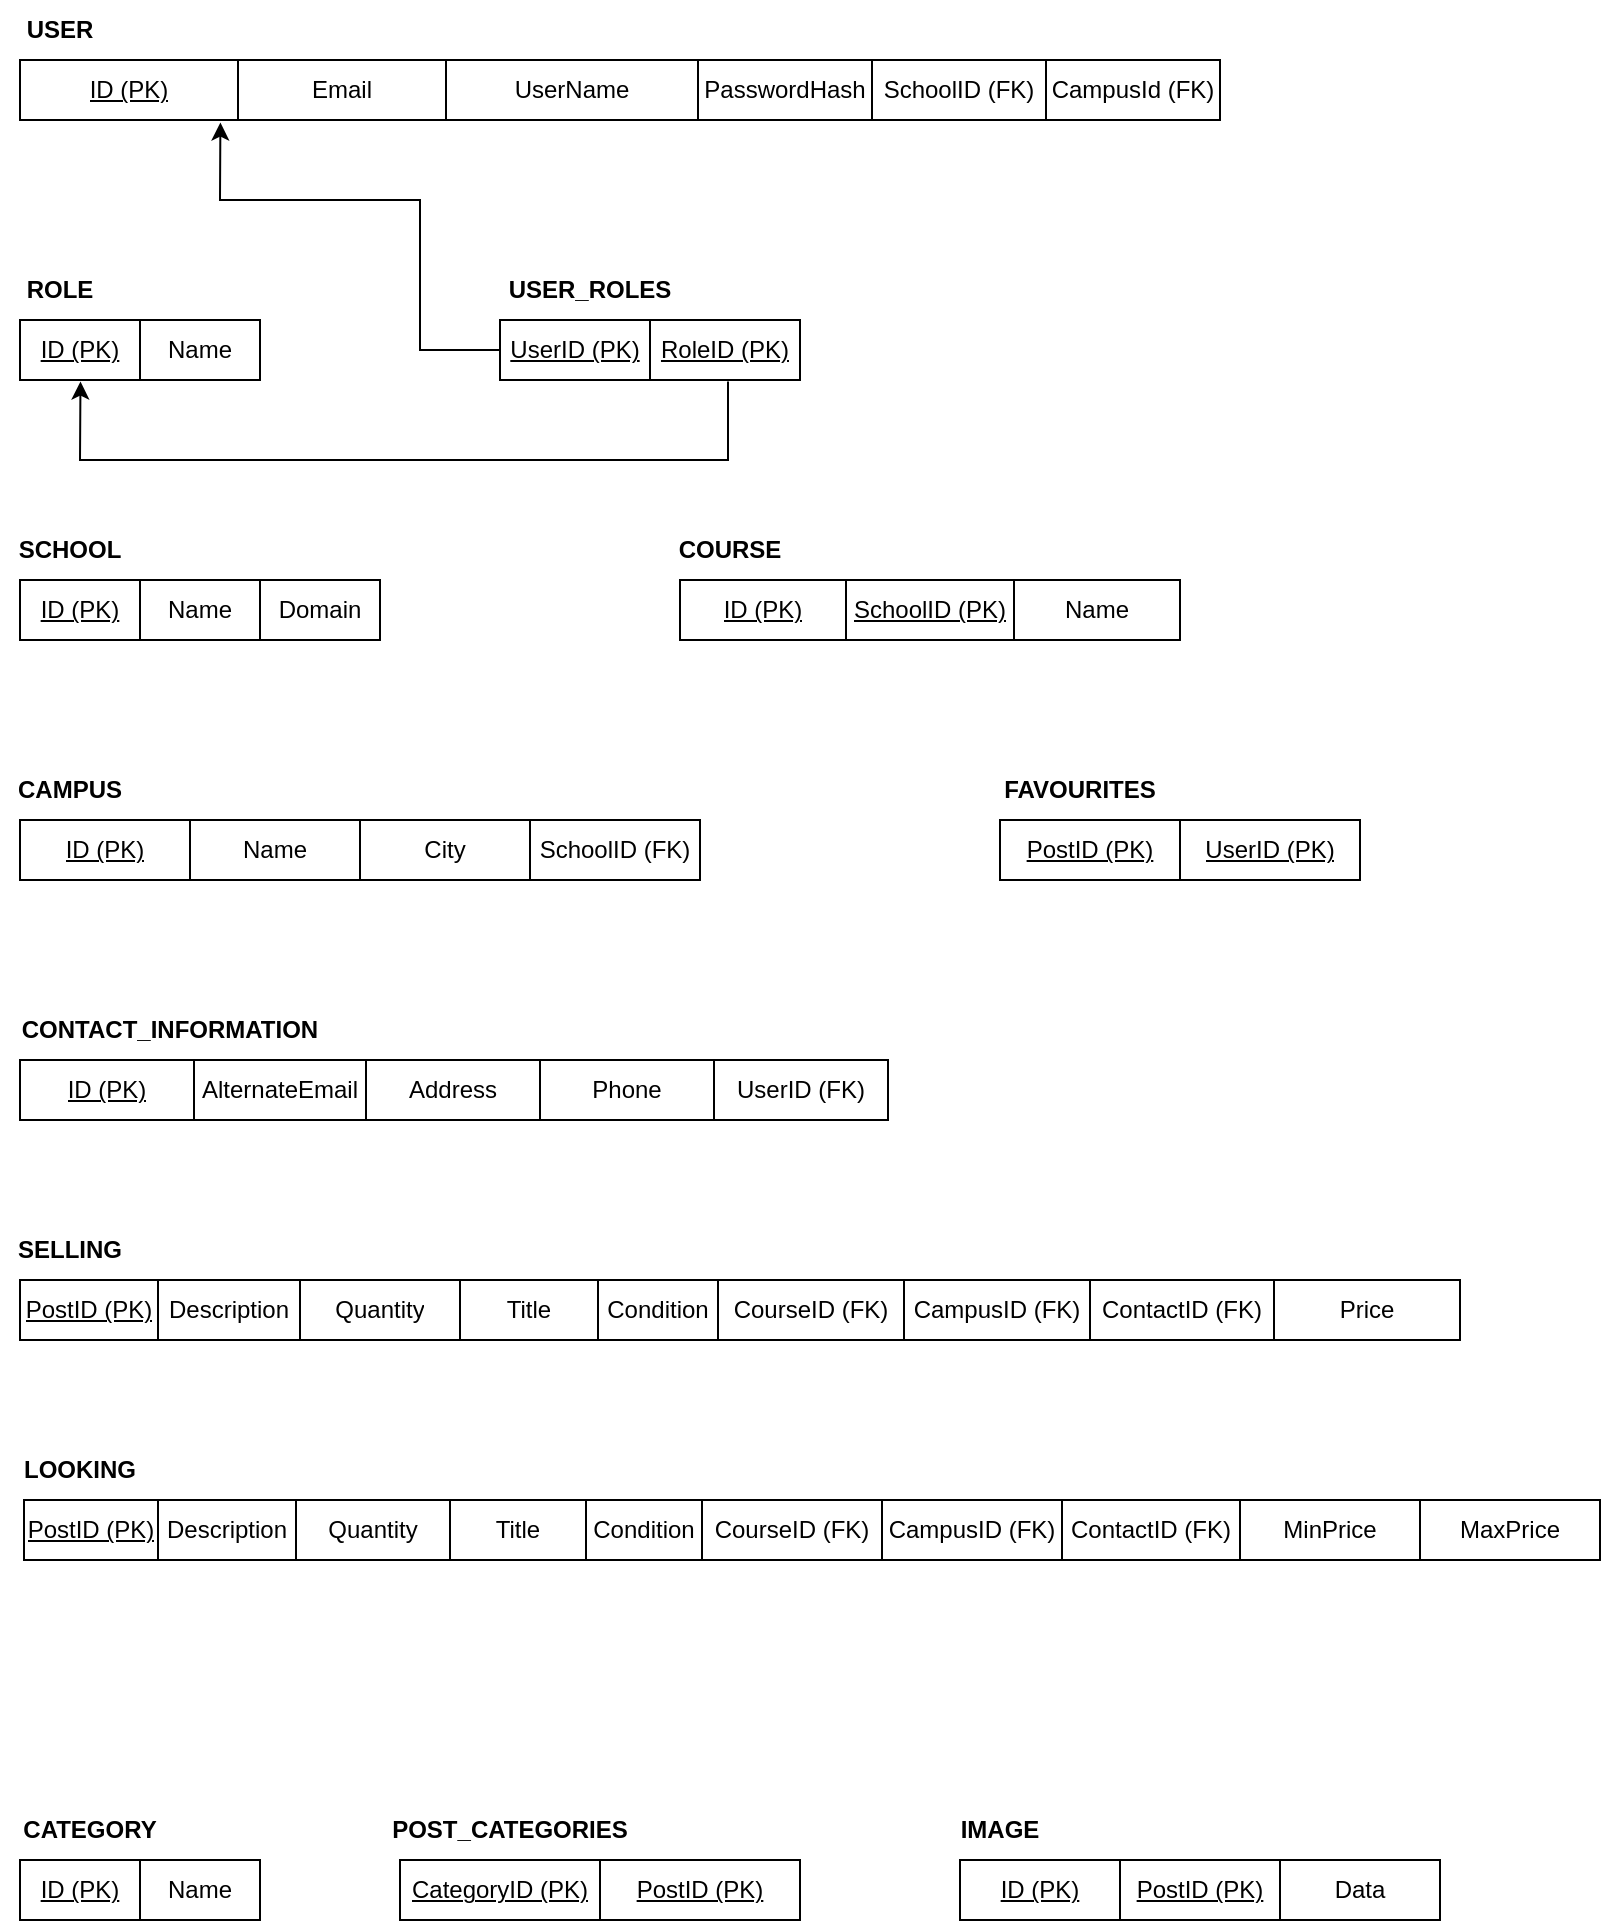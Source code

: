 <mxfile version="16.6.4" type="github">
  <diagram id="AKfI4c0ulszgOo2Bcc6o" name="Page-1">
    <mxGraphModel dx="2302" dy="1122" grid="1" gridSize="10" guides="1" tooltips="1" connect="1" arrows="1" fold="1" page="1" pageScale="1" pageWidth="850" pageHeight="1100" math="0" shadow="0">
      <root>
        <mxCell id="0" />
        <mxCell id="1" parent="0" />
        <mxCell id="g4I0UQG93zWOhLgiDqNm-1" value="&lt;b&gt;USER&lt;/b&gt;" style="text;html=1;strokeColor=none;fillColor=none;align=center;verticalAlign=middle;whiteSpace=wrap;rounded=0;" vertex="1" parent="1">
          <mxGeometry x="10" y="10" width="60" height="30" as="geometry" />
        </mxCell>
        <mxCell id="g4I0UQG93zWOhLgiDqNm-2" value="&lt;b&gt;ROLE&lt;/b&gt;" style="text;html=1;strokeColor=none;fillColor=none;align=center;verticalAlign=middle;whiteSpace=wrap;rounded=0;" vertex="1" parent="1">
          <mxGeometry x="10" y="140" width="60" height="30" as="geometry" />
        </mxCell>
        <mxCell id="g4I0UQG93zWOhLgiDqNm-3" value="&lt;b&gt;USER_ROLES&lt;/b&gt;" style="text;html=1;strokeColor=none;fillColor=none;align=center;verticalAlign=middle;whiteSpace=wrap;rounded=0;" vertex="1" parent="1">
          <mxGeometry x="260" y="140" width="90" height="30" as="geometry" />
        </mxCell>
        <mxCell id="g4I0UQG93zWOhLgiDqNm-4" value="&lt;b&gt;SELLING&lt;/b&gt;" style="text;html=1;strokeColor=none;fillColor=none;align=center;verticalAlign=middle;whiteSpace=wrap;rounded=0;" vertex="1" parent="1">
          <mxGeometry x="15" y="620" width="60" height="30" as="geometry" />
        </mxCell>
        <mxCell id="g4I0UQG93zWOhLgiDqNm-5" value="&lt;b&gt;CONTACT_INFORMATION&lt;/b&gt;" style="text;html=1;strokeColor=none;fillColor=none;align=center;verticalAlign=middle;whiteSpace=wrap;rounded=0;" vertex="1" parent="1">
          <mxGeometry x="20" y="510" width="150" height="30" as="geometry" />
        </mxCell>
        <mxCell id="g4I0UQG93zWOhLgiDqNm-6" value="&lt;b&gt;CAMPUS&lt;/b&gt;" style="text;html=1;strokeColor=none;fillColor=none;align=center;verticalAlign=middle;whiteSpace=wrap;rounded=0;" vertex="1" parent="1">
          <mxGeometry x="10" y="390" width="70" height="30" as="geometry" />
        </mxCell>
        <mxCell id="g4I0UQG93zWOhLgiDqNm-7" value="&lt;b&gt;SCHOOL&lt;/b&gt;" style="text;html=1;strokeColor=none;fillColor=none;align=center;verticalAlign=middle;whiteSpace=wrap;rounded=0;" vertex="1" parent="1">
          <mxGeometry x="10" y="270" width="70" height="30" as="geometry" />
        </mxCell>
        <mxCell id="g4I0UQG93zWOhLgiDqNm-8" value="&lt;b&gt;COURSE&lt;/b&gt;" style="text;html=1;strokeColor=none;fillColor=none;align=center;verticalAlign=middle;whiteSpace=wrap;rounded=0;" vertex="1" parent="1">
          <mxGeometry x="340" y="270" width="70" height="30" as="geometry" />
        </mxCell>
        <mxCell id="g4I0UQG93zWOhLgiDqNm-9" value="&lt;b&gt;CATEGORY&lt;/b&gt;" style="text;html=1;strokeColor=none;fillColor=none;align=center;verticalAlign=middle;whiteSpace=wrap;rounded=0;" vertex="1" parent="1">
          <mxGeometry x="15" y="910" width="80" height="30" as="geometry" />
        </mxCell>
        <mxCell id="g4I0UQG93zWOhLgiDqNm-10" value="&lt;b&gt;POST_CATEGORIES&lt;/b&gt;" style="text;html=1;strokeColor=none;fillColor=none;align=center;verticalAlign=middle;whiteSpace=wrap;rounded=0;" vertex="1" parent="1">
          <mxGeometry x="200" y="910" width="130" height="30" as="geometry" />
        </mxCell>
        <mxCell id="g4I0UQG93zWOhLgiDqNm-11" value="" style="shape=table;startSize=0;container=1;collapsible=0;childLayout=tableLayout;" vertex="1" parent="1">
          <mxGeometry x="20" y="40" width="600" height="30" as="geometry" />
        </mxCell>
        <mxCell id="g4I0UQG93zWOhLgiDqNm-12" value="" style="shape=tableRow;horizontal=0;startSize=0;swimlaneHead=0;swimlaneBody=0;top=0;left=0;bottom=0;right=0;collapsible=0;dropTarget=0;fillColor=none;points=[[0,0.5],[1,0.5]];portConstraint=eastwest;" vertex="1" parent="g4I0UQG93zWOhLgiDqNm-11">
          <mxGeometry width="600" height="30" as="geometry" />
        </mxCell>
        <mxCell id="g4I0UQG93zWOhLgiDqNm-13" value="&lt;u&gt;ID (PK)&lt;/u&gt;" style="shape=partialRectangle;html=1;whiteSpace=wrap;connectable=0;overflow=hidden;fillColor=none;top=0;left=0;bottom=0;right=0;pointerEvents=1;" vertex="1" parent="g4I0UQG93zWOhLgiDqNm-12">
          <mxGeometry width="109" height="30" as="geometry">
            <mxRectangle width="109" height="30" as="alternateBounds" />
          </mxGeometry>
        </mxCell>
        <mxCell id="g4I0UQG93zWOhLgiDqNm-14" value="Email" style="shape=partialRectangle;html=1;whiteSpace=wrap;connectable=0;overflow=hidden;fillColor=none;top=0;left=0;bottom=0;right=0;pointerEvents=1;" vertex="1" parent="g4I0UQG93zWOhLgiDqNm-12">
          <mxGeometry x="109" width="104" height="30" as="geometry">
            <mxRectangle width="104" height="30" as="alternateBounds" />
          </mxGeometry>
        </mxCell>
        <mxCell id="g4I0UQG93zWOhLgiDqNm-15" value="UserName" style="shape=partialRectangle;html=1;whiteSpace=wrap;connectable=0;overflow=hidden;fillColor=none;top=0;left=0;bottom=0;right=0;pointerEvents=1;" vertex="1" parent="g4I0UQG93zWOhLgiDqNm-12">
          <mxGeometry x="213" width="126" height="30" as="geometry">
            <mxRectangle width="126" height="30" as="alternateBounds" />
          </mxGeometry>
        </mxCell>
        <mxCell id="g4I0UQG93zWOhLgiDqNm-16" value="PasswordHash" style="shape=partialRectangle;html=1;whiteSpace=wrap;connectable=0;overflow=hidden;fillColor=none;top=0;left=0;bottom=0;right=0;pointerEvents=1;" vertex="1" parent="g4I0UQG93zWOhLgiDqNm-12">
          <mxGeometry x="339" width="87" height="30" as="geometry">
            <mxRectangle width="87" height="30" as="alternateBounds" />
          </mxGeometry>
        </mxCell>
        <mxCell id="g4I0UQG93zWOhLgiDqNm-17" value="SchoolID (FK)" style="shape=partialRectangle;html=1;whiteSpace=wrap;connectable=0;overflow=hidden;fillColor=none;top=0;left=0;bottom=0;right=0;pointerEvents=1;" vertex="1" parent="g4I0UQG93zWOhLgiDqNm-12">
          <mxGeometry x="426" width="87" height="30" as="geometry">
            <mxRectangle width="87" height="30" as="alternateBounds" />
          </mxGeometry>
        </mxCell>
        <mxCell id="g4I0UQG93zWOhLgiDqNm-18" value="CampusId (FK)" style="shape=partialRectangle;html=1;whiteSpace=wrap;connectable=0;overflow=hidden;fillColor=none;top=0;left=0;bottom=0;right=0;pointerEvents=1;" vertex="1" parent="g4I0UQG93zWOhLgiDqNm-12">
          <mxGeometry x="513" width="87" height="30" as="geometry">
            <mxRectangle width="87" height="30" as="alternateBounds" />
          </mxGeometry>
        </mxCell>
        <mxCell id="g4I0UQG93zWOhLgiDqNm-19" value="" style="shape=table;startSize=0;container=1;collapsible=0;childLayout=tableLayout;" vertex="1" parent="1">
          <mxGeometry x="20" y="170" width="120" height="30" as="geometry" />
        </mxCell>
        <mxCell id="g4I0UQG93zWOhLgiDqNm-20" value="" style="shape=tableRow;horizontal=0;startSize=0;swimlaneHead=0;swimlaneBody=0;top=0;left=0;bottom=0;right=0;collapsible=0;dropTarget=0;fillColor=none;points=[[0,0.5],[1,0.5]];portConstraint=eastwest;" vertex="1" parent="g4I0UQG93zWOhLgiDqNm-19">
          <mxGeometry width="120" height="30" as="geometry" />
        </mxCell>
        <mxCell id="g4I0UQG93zWOhLgiDqNm-21" value="&lt;u&gt;ID (PK)&lt;/u&gt;" style="shape=partialRectangle;html=1;whiteSpace=wrap;connectable=0;overflow=hidden;fillColor=none;top=0;left=0;bottom=0;right=0;pointerEvents=1;" vertex="1" parent="g4I0UQG93zWOhLgiDqNm-20">
          <mxGeometry width="60" height="30" as="geometry">
            <mxRectangle width="60" height="30" as="alternateBounds" />
          </mxGeometry>
        </mxCell>
        <mxCell id="g4I0UQG93zWOhLgiDqNm-22" value="Name" style="shape=partialRectangle;html=1;whiteSpace=wrap;connectable=0;overflow=hidden;fillColor=none;top=0;left=0;bottom=0;right=0;pointerEvents=1;" vertex="1" parent="g4I0UQG93zWOhLgiDqNm-20">
          <mxGeometry x="60" width="60" height="30" as="geometry">
            <mxRectangle width="60" height="30" as="alternateBounds" />
          </mxGeometry>
        </mxCell>
        <mxCell id="g4I0UQG93zWOhLgiDqNm-23" value="" style="shape=table;startSize=0;container=1;collapsible=0;childLayout=tableLayout;points=[[0,0,0,0,0],[0,0.27,0,0,0],[0,0.5,0,0,0],[0,0.73,0,0,0],[0,1,0,0,0],[0.1,1,0,0,0],[0.17,1,0,0,0],[0.25,0,0,0,0],[0.5,0,0,0,0],[0.5,1,0,0,0],[0.75,0,0,0,0],[0.75,1,0,0,0],[1,0,0,0,0],[1,0.27,0,0,0],[1,0.5,0,0,0],[1,0.77,0,0,0],[1,1,0,0,0]];" vertex="1" parent="1">
          <mxGeometry x="260" y="170" width="150" height="30" as="geometry" />
        </mxCell>
        <mxCell id="g4I0UQG93zWOhLgiDqNm-24" value="" style="shape=tableRow;horizontal=0;startSize=0;swimlaneHead=0;swimlaneBody=0;top=0;left=0;bottom=0;right=0;collapsible=0;dropTarget=0;fillColor=none;points=[[0,0.5],[1,0.5]];portConstraint=eastwest;" vertex="1" parent="g4I0UQG93zWOhLgiDqNm-23">
          <mxGeometry width="150" height="30" as="geometry" />
        </mxCell>
        <mxCell id="g4I0UQG93zWOhLgiDqNm-25" value="&lt;u&gt;UserID (PK)&lt;/u&gt;" style="shape=partialRectangle;html=1;whiteSpace=wrap;connectable=0;overflow=hidden;fillColor=none;top=0;left=0;bottom=0;right=0;pointerEvents=1;" vertex="1" parent="g4I0UQG93zWOhLgiDqNm-24">
          <mxGeometry width="75" height="30" as="geometry">
            <mxRectangle width="75" height="30" as="alternateBounds" />
          </mxGeometry>
        </mxCell>
        <mxCell id="g4I0UQG93zWOhLgiDqNm-26" value="&lt;u&gt;RoleID (PK)&lt;/u&gt;" style="shape=partialRectangle;html=1;whiteSpace=wrap;connectable=0;overflow=hidden;fillColor=none;top=0;left=0;bottom=0;right=0;pointerEvents=1;" vertex="1" parent="g4I0UQG93zWOhLgiDqNm-24">
          <mxGeometry x="75" width="75" height="30" as="geometry">
            <mxRectangle width="75" height="30" as="alternateBounds" />
          </mxGeometry>
        </mxCell>
        <mxCell id="g4I0UQG93zWOhLgiDqNm-27" value="" style="shape=table;startSize=0;container=1;collapsible=0;childLayout=tableLayout;" vertex="1" parent="1">
          <mxGeometry x="20" y="650" width="720" height="30" as="geometry" />
        </mxCell>
        <mxCell id="g4I0UQG93zWOhLgiDqNm-28" value="" style="shape=tableRow;horizontal=0;startSize=0;swimlaneHead=0;swimlaneBody=0;top=0;left=0;bottom=0;right=0;collapsible=0;dropTarget=0;fillColor=none;points=[[0,0.5],[1,0.5]];portConstraint=eastwest;" vertex="1" parent="g4I0UQG93zWOhLgiDqNm-27">
          <mxGeometry width="720" height="30" as="geometry" />
        </mxCell>
        <mxCell id="g4I0UQG93zWOhLgiDqNm-29" value="&lt;u&gt;PostID (PK)&lt;/u&gt;" style="shape=partialRectangle;html=1;whiteSpace=wrap;connectable=0;overflow=hidden;fillColor=none;top=0;left=0;bottom=0;right=0;pointerEvents=1;" vertex="1" parent="g4I0UQG93zWOhLgiDqNm-28">
          <mxGeometry width="69" height="30" as="geometry">
            <mxRectangle width="69" height="30" as="alternateBounds" />
          </mxGeometry>
        </mxCell>
        <mxCell id="g4I0UQG93zWOhLgiDqNm-30" value="Description" style="shape=partialRectangle;html=1;whiteSpace=wrap;connectable=0;overflow=hidden;fillColor=none;top=0;left=0;bottom=0;right=0;pointerEvents=1;" vertex="1" parent="g4I0UQG93zWOhLgiDqNm-28">
          <mxGeometry x="69" width="71" height="30" as="geometry">
            <mxRectangle width="71" height="30" as="alternateBounds" />
          </mxGeometry>
        </mxCell>
        <mxCell id="g4I0UQG93zWOhLgiDqNm-31" value="Quantity" style="shape=partialRectangle;html=1;whiteSpace=wrap;connectable=0;overflow=hidden;fillColor=none;top=0;left=0;bottom=0;right=0;pointerEvents=1;" vertex="1" parent="g4I0UQG93zWOhLgiDqNm-28">
          <mxGeometry x="140" width="80" height="30" as="geometry">
            <mxRectangle width="80" height="30" as="alternateBounds" />
          </mxGeometry>
        </mxCell>
        <mxCell id="g4I0UQG93zWOhLgiDqNm-32" value="Title" style="shape=partialRectangle;html=1;whiteSpace=wrap;connectable=0;overflow=hidden;fillColor=none;top=0;left=0;bottom=0;right=0;pointerEvents=1;" vertex="1" parent="g4I0UQG93zWOhLgiDqNm-28">
          <mxGeometry x="220" width="69" height="30" as="geometry">
            <mxRectangle width="69" height="30" as="alternateBounds" />
          </mxGeometry>
        </mxCell>
        <mxCell id="g4I0UQG93zWOhLgiDqNm-33" value="Condition" style="shape=partialRectangle;html=1;whiteSpace=wrap;connectable=0;overflow=hidden;fillColor=none;top=0;left=0;bottom=0;right=0;pointerEvents=1;" vertex="1" parent="g4I0UQG93zWOhLgiDqNm-28">
          <mxGeometry x="289" width="60" height="30" as="geometry">
            <mxRectangle width="60" height="30" as="alternateBounds" />
          </mxGeometry>
        </mxCell>
        <mxCell id="g4I0UQG93zWOhLgiDqNm-65" value="CourseID (FK)" style="shape=partialRectangle;html=1;whiteSpace=wrap;connectable=0;overflow=hidden;fillColor=none;top=0;left=0;bottom=0;right=0;pointerEvents=1;" vertex="1" parent="g4I0UQG93zWOhLgiDqNm-28">
          <mxGeometry x="349" width="93" height="30" as="geometry">
            <mxRectangle width="93" height="30" as="alternateBounds" />
          </mxGeometry>
        </mxCell>
        <mxCell id="g4I0UQG93zWOhLgiDqNm-66" value="CampusID (FK)" style="shape=partialRectangle;html=1;whiteSpace=wrap;connectable=0;overflow=hidden;fillColor=none;top=0;left=0;bottom=0;right=0;pointerEvents=1;" vertex="1" parent="g4I0UQG93zWOhLgiDqNm-28">
          <mxGeometry x="442" width="93" height="30" as="geometry">
            <mxRectangle width="93" height="30" as="alternateBounds" />
          </mxGeometry>
        </mxCell>
        <mxCell id="g4I0UQG93zWOhLgiDqNm-67" value="ContactID (FK)" style="shape=partialRectangle;html=1;whiteSpace=wrap;connectable=0;overflow=hidden;fillColor=none;top=0;left=0;bottom=0;right=0;pointerEvents=1;" vertex="1" parent="g4I0UQG93zWOhLgiDqNm-28">
          <mxGeometry x="535" width="92" height="30" as="geometry">
            <mxRectangle width="92" height="30" as="alternateBounds" />
          </mxGeometry>
        </mxCell>
        <mxCell id="g4I0UQG93zWOhLgiDqNm-105" value="Price" style="shape=partialRectangle;html=1;whiteSpace=wrap;connectable=0;overflow=hidden;fillColor=none;top=0;left=0;bottom=0;right=0;pointerEvents=1;" vertex="1" parent="g4I0UQG93zWOhLgiDqNm-28">
          <mxGeometry x="627" width="93" height="30" as="geometry">
            <mxRectangle width="93" height="30" as="alternateBounds" />
          </mxGeometry>
        </mxCell>
        <mxCell id="g4I0UQG93zWOhLgiDqNm-34" value="" style="shape=table;startSize=0;container=1;collapsible=0;childLayout=tableLayout;" vertex="1" parent="1">
          <mxGeometry x="20" y="300" width="180" height="30" as="geometry" />
        </mxCell>
        <mxCell id="g4I0UQG93zWOhLgiDqNm-35" value="" style="shape=tableRow;horizontal=0;startSize=0;swimlaneHead=0;swimlaneBody=0;top=0;left=0;bottom=0;right=0;collapsible=0;dropTarget=0;fillColor=none;points=[[0,0.5],[1,0.5]];portConstraint=eastwest;" vertex="1" parent="g4I0UQG93zWOhLgiDqNm-34">
          <mxGeometry width="180" height="30" as="geometry" />
        </mxCell>
        <mxCell id="g4I0UQG93zWOhLgiDqNm-36" value="&lt;u&gt;ID (PK)&lt;/u&gt;" style="shape=partialRectangle;html=1;whiteSpace=wrap;connectable=0;overflow=hidden;fillColor=none;top=0;left=0;bottom=0;right=0;pointerEvents=1;" vertex="1" parent="g4I0UQG93zWOhLgiDqNm-35">
          <mxGeometry width="60" height="30" as="geometry">
            <mxRectangle width="60" height="30" as="alternateBounds" />
          </mxGeometry>
        </mxCell>
        <mxCell id="g4I0UQG93zWOhLgiDqNm-37" value="Name" style="shape=partialRectangle;html=1;whiteSpace=wrap;connectable=0;overflow=hidden;fillColor=none;top=0;left=0;bottom=0;right=0;pointerEvents=1;" vertex="1" parent="g4I0UQG93zWOhLgiDqNm-35">
          <mxGeometry x="60" width="60" height="30" as="geometry">
            <mxRectangle width="60" height="30" as="alternateBounds" />
          </mxGeometry>
        </mxCell>
        <mxCell id="g4I0UQG93zWOhLgiDqNm-38" value="Domain" style="shape=partialRectangle;html=1;whiteSpace=wrap;connectable=0;overflow=hidden;fillColor=none;top=0;left=0;bottom=0;right=0;pointerEvents=1;" vertex="1" parent="g4I0UQG93zWOhLgiDqNm-35">
          <mxGeometry x="120" width="60" height="30" as="geometry">
            <mxRectangle width="60" height="30" as="alternateBounds" />
          </mxGeometry>
        </mxCell>
        <mxCell id="g4I0UQG93zWOhLgiDqNm-39" value="" style="shape=table;startSize=0;container=1;collapsible=0;childLayout=tableLayout;" vertex="1" parent="1">
          <mxGeometry x="20" y="420" width="340" height="30" as="geometry" />
        </mxCell>
        <mxCell id="g4I0UQG93zWOhLgiDqNm-40" value="" style="shape=tableRow;horizontal=0;startSize=0;swimlaneHead=0;swimlaneBody=0;top=0;left=0;bottom=0;right=0;collapsible=0;dropTarget=0;fillColor=none;points=[[0,0.5],[1,0.5]];portConstraint=eastwest;" vertex="1" parent="g4I0UQG93zWOhLgiDqNm-39">
          <mxGeometry width="340" height="30" as="geometry" />
        </mxCell>
        <mxCell id="g4I0UQG93zWOhLgiDqNm-41" value="&lt;u&gt;ID (PK)&lt;/u&gt;" style="shape=partialRectangle;html=1;whiteSpace=wrap;connectable=0;overflow=hidden;fillColor=none;top=0;left=0;bottom=0;right=0;pointerEvents=1;" vertex="1" parent="g4I0UQG93zWOhLgiDqNm-40">
          <mxGeometry width="85" height="30" as="geometry">
            <mxRectangle width="85" height="30" as="alternateBounds" />
          </mxGeometry>
        </mxCell>
        <mxCell id="g4I0UQG93zWOhLgiDqNm-42" value="Name" style="shape=partialRectangle;html=1;whiteSpace=wrap;connectable=0;overflow=hidden;fillColor=none;top=0;left=0;bottom=0;right=0;pointerEvents=1;" vertex="1" parent="g4I0UQG93zWOhLgiDqNm-40">
          <mxGeometry x="85" width="85" height="30" as="geometry">
            <mxRectangle width="85" height="30" as="alternateBounds" />
          </mxGeometry>
        </mxCell>
        <mxCell id="g4I0UQG93zWOhLgiDqNm-43" value="City" style="shape=partialRectangle;html=1;whiteSpace=wrap;connectable=0;overflow=hidden;fillColor=none;top=0;left=0;bottom=0;right=0;pointerEvents=1;" vertex="1" parent="g4I0UQG93zWOhLgiDqNm-40">
          <mxGeometry x="170" width="85" height="30" as="geometry">
            <mxRectangle width="85" height="30" as="alternateBounds" />
          </mxGeometry>
        </mxCell>
        <mxCell id="g4I0UQG93zWOhLgiDqNm-44" value="SchoolID (FK)" style="shape=partialRectangle;html=1;whiteSpace=wrap;connectable=0;overflow=hidden;fillColor=none;top=0;left=0;bottom=0;right=0;pointerEvents=1;" vertex="1" parent="g4I0UQG93zWOhLgiDqNm-40">
          <mxGeometry x="255" width="85" height="30" as="geometry">
            <mxRectangle width="85" height="30" as="alternateBounds" />
          </mxGeometry>
        </mxCell>
        <mxCell id="g4I0UQG93zWOhLgiDqNm-45" value="" style="shape=table;startSize=0;container=1;collapsible=0;childLayout=tableLayout;" vertex="1" parent="1">
          <mxGeometry x="350" y="300" width="250" height="30" as="geometry" />
        </mxCell>
        <mxCell id="g4I0UQG93zWOhLgiDqNm-46" value="" style="shape=tableRow;horizontal=0;startSize=0;swimlaneHead=0;swimlaneBody=0;top=0;left=0;bottom=0;right=0;collapsible=0;dropTarget=0;fillColor=none;points=[[0,0.5],[1,0.5]];portConstraint=eastwest;" vertex="1" parent="g4I0UQG93zWOhLgiDqNm-45">
          <mxGeometry width="250" height="30" as="geometry" />
        </mxCell>
        <mxCell id="g4I0UQG93zWOhLgiDqNm-47" value="&lt;u&gt;ID (PK)&lt;/u&gt;" style="shape=partialRectangle;html=1;whiteSpace=wrap;connectable=0;overflow=hidden;fillColor=none;top=0;left=0;bottom=0;right=0;pointerEvents=1;" vertex="1" parent="g4I0UQG93zWOhLgiDqNm-46">
          <mxGeometry width="83" height="30" as="geometry">
            <mxRectangle width="83" height="30" as="alternateBounds" />
          </mxGeometry>
        </mxCell>
        <mxCell id="g4I0UQG93zWOhLgiDqNm-48" value="&lt;u&gt;SchoolID (PK)&lt;/u&gt;" style="shape=partialRectangle;html=1;whiteSpace=wrap;connectable=0;overflow=hidden;fillColor=none;top=0;left=0;bottom=0;right=0;pointerEvents=1;" vertex="1" parent="g4I0UQG93zWOhLgiDqNm-46">
          <mxGeometry x="83" width="84" height="30" as="geometry">
            <mxRectangle width="84" height="30" as="alternateBounds" />
          </mxGeometry>
        </mxCell>
        <mxCell id="g4I0UQG93zWOhLgiDqNm-49" value="Name" style="shape=partialRectangle;html=1;whiteSpace=wrap;connectable=0;overflow=hidden;fillColor=none;top=0;left=0;bottom=0;right=0;pointerEvents=1;" vertex="1" parent="g4I0UQG93zWOhLgiDqNm-46">
          <mxGeometry x="167" width="83" height="30" as="geometry">
            <mxRectangle width="83" height="30" as="alternateBounds" />
          </mxGeometry>
        </mxCell>
        <mxCell id="g4I0UQG93zWOhLgiDqNm-50" value="" style="shape=table;startSize=0;container=1;collapsible=0;childLayout=tableLayout;" vertex="1" parent="1">
          <mxGeometry x="20" y="940" width="120" height="30" as="geometry" />
        </mxCell>
        <mxCell id="g4I0UQG93zWOhLgiDqNm-51" value="" style="shape=tableRow;horizontal=0;startSize=0;swimlaneHead=0;swimlaneBody=0;top=0;left=0;bottom=0;right=0;collapsible=0;dropTarget=0;fillColor=none;points=[[0,0.5],[1,0.5]];portConstraint=eastwest;" vertex="1" parent="g4I0UQG93zWOhLgiDqNm-50">
          <mxGeometry width="120" height="30" as="geometry" />
        </mxCell>
        <mxCell id="g4I0UQG93zWOhLgiDqNm-52" value="&lt;u&gt;ID (PK)&lt;/u&gt;" style="shape=partialRectangle;html=1;whiteSpace=wrap;connectable=0;overflow=hidden;fillColor=none;top=0;left=0;bottom=0;right=0;pointerEvents=1;" vertex="1" parent="g4I0UQG93zWOhLgiDqNm-51">
          <mxGeometry width="60" height="30" as="geometry">
            <mxRectangle width="60" height="30" as="alternateBounds" />
          </mxGeometry>
        </mxCell>
        <mxCell id="g4I0UQG93zWOhLgiDqNm-53" value="Name" style="shape=partialRectangle;html=1;whiteSpace=wrap;connectable=0;overflow=hidden;fillColor=none;top=0;left=0;bottom=0;right=0;pointerEvents=1;" vertex="1" parent="g4I0UQG93zWOhLgiDqNm-51">
          <mxGeometry x="60" width="60" height="30" as="geometry">
            <mxRectangle width="60" height="30" as="alternateBounds" />
          </mxGeometry>
        </mxCell>
        <mxCell id="g4I0UQG93zWOhLgiDqNm-54" value="" style="shape=table;startSize=0;container=1;collapsible=0;childLayout=tableLayout;" vertex="1" parent="1">
          <mxGeometry x="210" y="940" width="200" height="30" as="geometry" />
        </mxCell>
        <mxCell id="g4I0UQG93zWOhLgiDqNm-55" value="" style="shape=tableRow;horizontal=0;startSize=0;swimlaneHead=0;swimlaneBody=0;top=0;left=0;bottom=0;right=0;collapsible=0;dropTarget=0;fillColor=none;points=[[0,0.5],[1,0.5]];portConstraint=eastwest;" vertex="1" parent="g4I0UQG93zWOhLgiDqNm-54">
          <mxGeometry width="200" height="30" as="geometry" />
        </mxCell>
        <mxCell id="g4I0UQG93zWOhLgiDqNm-56" value="&lt;u&gt;CategoryID (PK)&lt;/u&gt;" style="shape=partialRectangle;html=1;whiteSpace=wrap;connectable=0;overflow=hidden;fillColor=none;top=0;left=0;bottom=0;right=0;pointerEvents=1;" vertex="1" parent="g4I0UQG93zWOhLgiDqNm-55">
          <mxGeometry width="100" height="30" as="geometry">
            <mxRectangle width="100" height="30" as="alternateBounds" />
          </mxGeometry>
        </mxCell>
        <mxCell id="g4I0UQG93zWOhLgiDqNm-57" value="&lt;u&gt;PostID (PK)&lt;/u&gt;" style="shape=partialRectangle;html=1;whiteSpace=wrap;connectable=0;overflow=hidden;fillColor=none;top=0;left=0;bottom=0;right=0;pointerEvents=1;" vertex="1" parent="g4I0UQG93zWOhLgiDqNm-55">
          <mxGeometry x="100" width="100" height="30" as="geometry">
            <mxRectangle width="100" height="30" as="alternateBounds" />
          </mxGeometry>
        </mxCell>
        <mxCell id="g4I0UQG93zWOhLgiDqNm-59" value="&lt;b&gt;IMAGE&lt;/b&gt;" style="text;html=1;strokeColor=none;fillColor=none;align=center;verticalAlign=middle;whiteSpace=wrap;rounded=0;" vertex="1" parent="1">
          <mxGeometry x="480" y="910" width="60" height="30" as="geometry" />
        </mxCell>
        <mxCell id="g4I0UQG93zWOhLgiDqNm-60" value="" style="shape=table;startSize=0;container=1;collapsible=0;childLayout=tableLayout;" vertex="1" parent="1">
          <mxGeometry x="490" y="940" width="240" height="30" as="geometry" />
        </mxCell>
        <mxCell id="g4I0UQG93zWOhLgiDqNm-61" value="" style="shape=tableRow;horizontal=0;startSize=0;swimlaneHead=0;swimlaneBody=0;top=0;left=0;bottom=0;right=0;collapsible=0;dropTarget=0;fillColor=none;points=[[0,0.5],[1,0.5]];portConstraint=eastwest;" vertex="1" parent="g4I0UQG93zWOhLgiDqNm-60">
          <mxGeometry width="240" height="30" as="geometry" />
        </mxCell>
        <mxCell id="g4I0UQG93zWOhLgiDqNm-62" value="&lt;u&gt;ID (PK)&lt;/u&gt;" style="shape=partialRectangle;html=1;whiteSpace=wrap;connectable=0;overflow=hidden;fillColor=none;top=0;left=0;bottom=0;right=0;pointerEvents=1;" vertex="1" parent="g4I0UQG93zWOhLgiDqNm-61">
          <mxGeometry width="80" height="30" as="geometry">
            <mxRectangle width="80" height="30" as="alternateBounds" />
          </mxGeometry>
        </mxCell>
        <mxCell id="g4I0UQG93zWOhLgiDqNm-63" value="&lt;u&gt;PostID (PK)&lt;/u&gt;" style="shape=partialRectangle;html=1;whiteSpace=wrap;connectable=0;overflow=hidden;fillColor=none;top=0;left=0;bottom=0;right=0;pointerEvents=1;" vertex="1" parent="g4I0UQG93zWOhLgiDqNm-61">
          <mxGeometry x="80" width="80" height="30" as="geometry">
            <mxRectangle width="80" height="30" as="alternateBounds" />
          </mxGeometry>
        </mxCell>
        <mxCell id="g4I0UQG93zWOhLgiDqNm-64" value="Data" style="shape=partialRectangle;html=1;whiteSpace=wrap;connectable=0;overflow=hidden;fillColor=none;top=0;left=0;bottom=0;right=0;pointerEvents=1;" vertex="1" parent="g4I0UQG93zWOhLgiDqNm-61">
          <mxGeometry x="160" width="80" height="30" as="geometry">
            <mxRectangle width="80" height="30" as="alternateBounds" />
          </mxGeometry>
        </mxCell>
        <mxCell id="g4I0UQG93zWOhLgiDqNm-68" value="" style="shape=table;startSize=0;container=1;collapsible=0;childLayout=tableLayout;" vertex="1" parent="1">
          <mxGeometry x="20" y="540" width="434" height="30" as="geometry" />
        </mxCell>
        <mxCell id="g4I0UQG93zWOhLgiDqNm-69" value="" style="shape=tableRow;horizontal=0;startSize=0;swimlaneHead=0;swimlaneBody=0;top=0;left=0;bottom=0;right=0;collapsible=0;dropTarget=0;fillColor=none;points=[[0,0.5],[1,0.5]];portConstraint=eastwest;" vertex="1" parent="g4I0UQG93zWOhLgiDqNm-68">
          <mxGeometry width="434" height="30" as="geometry" />
        </mxCell>
        <mxCell id="g4I0UQG93zWOhLgiDqNm-70" value="&lt;u&gt;ID (PK)&lt;/u&gt;" style="shape=partialRectangle;html=1;whiteSpace=wrap;connectable=0;overflow=hidden;fillColor=none;top=0;left=0;bottom=0;right=0;pointerEvents=1;" vertex="1" parent="g4I0UQG93zWOhLgiDqNm-69">
          <mxGeometry width="87" height="30" as="geometry">
            <mxRectangle width="87" height="30" as="alternateBounds" />
          </mxGeometry>
        </mxCell>
        <mxCell id="g4I0UQG93zWOhLgiDqNm-71" value="AlternateEmail" style="shape=partialRectangle;html=1;whiteSpace=wrap;connectable=0;overflow=hidden;fillColor=none;top=0;left=0;bottom=0;right=0;pointerEvents=1;" vertex="1" parent="g4I0UQG93zWOhLgiDqNm-69">
          <mxGeometry x="87" width="86" height="30" as="geometry">
            <mxRectangle width="86" height="30" as="alternateBounds" />
          </mxGeometry>
        </mxCell>
        <mxCell id="g4I0UQG93zWOhLgiDqNm-72" value="Address" style="shape=partialRectangle;html=1;whiteSpace=wrap;connectable=0;overflow=hidden;fillColor=none;top=0;left=0;bottom=0;right=0;pointerEvents=1;" vertex="1" parent="g4I0UQG93zWOhLgiDqNm-69">
          <mxGeometry x="173" width="87" height="30" as="geometry">
            <mxRectangle width="87" height="30" as="alternateBounds" />
          </mxGeometry>
        </mxCell>
        <mxCell id="g4I0UQG93zWOhLgiDqNm-73" value="Phone" style="shape=partialRectangle;html=1;whiteSpace=wrap;connectable=0;overflow=hidden;fillColor=none;top=0;left=0;bottom=0;right=0;pointerEvents=1;" vertex="1" parent="g4I0UQG93zWOhLgiDqNm-69">
          <mxGeometry x="260" width="87" height="30" as="geometry">
            <mxRectangle width="87" height="30" as="alternateBounds" />
          </mxGeometry>
        </mxCell>
        <mxCell id="g4I0UQG93zWOhLgiDqNm-75" value="UserID (FK)" style="shape=partialRectangle;html=1;whiteSpace=wrap;connectable=0;overflow=hidden;fillColor=none;top=0;left=0;bottom=0;right=0;pointerEvents=1;" vertex="1" parent="g4I0UQG93zWOhLgiDqNm-69">
          <mxGeometry x="347" width="87" height="30" as="geometry">
            <mxRectangle width="87" height="30" as="alternateBounds" />
          </mxGeometry>
        </mxCell>
        <mxCell id="g4I0UQG93zWOhLgiDqNm-94" value="&lt;b&gt;LOOKING&lt;/b&gt;" style="text;html=1;strokeColor=none;fillColor=none;align=center;verticalAlign=middle;whiteSpace=wrap;rounded=0;" vertex="1" parent="1">
          <mxGeometry x="20" y="730" width="60" height="30" as="geometry" />
        </mxCell>
        <mxCell id="g4I0UQG93zWOhLgiDqNm-95" value="" style="shape=table;startSize=0;container=1;collapsible=0;childLayout=tableLayout;" vertex="1" parent="1">
          <mxGeometry x="22" y="760" width="788" height="30" as="geometry" />
        </mxCell>
        <mxCell id="g4I0UQG93zWOhLgiDqNm-96" value="" style="shape=tableRow;horizontal=0;startSize=0;swimlaneHead=0;swimlaneBody=0;top=0;left=0;bottom=0;right=0;collapsible=0;dropTarget=0;fillColor=none;points=[[0,0.5],[1,0.5]];portConstraint=eastwest;" vertex="1" parent="g4I0UQG93zWOhLgiDqNm-95">
          <mxGeometry width="788" height="30" as="geometry" />
        </mxCell>
        <mxCell id="g4I0UQG93zWOhLgiDqNm-97" value="&lt;u&gt;PostID (PK)&lt;/u&gt;" style="shape=partialRectangle;html=1;whiteSpace=wrap;connectable=0;overflow=hidden;fillColor=none;top=0;left=0;bottom=0;right=0;pointerEvents=1;" vertex="1" parent="g4I0UQG93zWOhLgiDqNm-96">
          <mxGeometry width="67" height="30" as="geometry">
            <mxRectangle width="67" height="30" as="alternateBounds" />
          </mxGeometry>
        </mxCell>
        <mxCell id="g4I0UQG93zWOhLgiDqNm-98" value="Description" style="shape=partialRectangle;html=1;whiteSpace=wrap;connectable=0;overflow=hidden;fillColor=none;top=0;left=0;bottom=0;right=0;pointerEvents=1;" vertex="1" parent="g4I0UQG93zWOhLgiDqNm-96">
          <mxGeometry x="67" width="69" height="30" as="geometry">
            <mxRectangle width="69" height="30" as="alternateBounds" />
          </mxGeometry>
        </mxCell>
        <mxCell id="g4I0UQG93zWOhLgiDqNm-99" value="Quantity" style="shape=partialRectangle;html=1;whiteSpace=wrap;connectable=0;overflow=hidden;fillColor=none;top=0;left=0;bottom=0;right=0;pointerEvents=1;" vertex="1" parent="g4I0UQG93zWOhLgiDqNm-96">
          <mxGeometry x="136" width="77" height="30" as="geometry">
            <mxRectangle width="77" height="30" as="alternateBounds" />
          </mxGeometry>
        </mxCell>
        <mxCell id="g4I0UQG93zWOhLgiDqNm-100" value="Title" style="shape=partialRectangle;html=1;whiteSpace=wrap;connectable=0;overflow=hidden;fillColor=none;top=0;left=0;bottom=0;right=0;pointerEvents=1;" vertex="1" parent="g4I0UQG93zWOhLgiDqNm-96">
          <mxGeometry x="213" width="68" height="30" as="geometry">
            <mxRectangle width="68" height="30" as="alternateBounds" />
          </mxGeometry>
        </mxCell>
        <mxCell id="g4I0UQG93zWOhLgiDqNm-101" value="Condition" style="shape=partialRectangle;html=1;whiteSpace=wrap;connectable=0;overflow=hidden;fillColor=none;top=0;left=0;bottom=0;right=0;pointerEvents=1;" vertex="1" parent="g4I0UQG93zWOhLgiDqNm-96">
          <mxGeometry x="281" width="58" height="30" as="geometry">
            <mxRectangle width="58" height="30" as="alternateBounds" />
          </mxGeometry>
        </mxCell>
        <mxCell id="g4I0UQG93zWOhLgiDqNm-102" value="CourseID (FK)" style="shape=partialRectangle;html=1;whiteSpace=wrap;connectable=0;overflow=hidden;fillColor=none;top=0;left=0;bottom=0;right=0;pointerEvents=1;" vertex="1" parent="g4I0UQG93zWOhLgiDqNm-96">
          <mxGeometry x="339" width="90" height="30" as="geometry">
            <mxRectangle width="90" height="30" as="alternateBounds" />
          </mxGeometry>
        </mxCell>
        <mxCell id="g4I0UQG93zWOhLgiDqNm-103" value="CampusID (FK)" style="shape=partialRectangle;html=1;whiteSpace=wrap;connectable=0;overflow=hidden;fillColor=none;top=0;left=0;bottom=0;right=0;pointerEvents=1;" vertex="1" parent="g4I0UQG93zWOhLgiDqNm-96">
          <mxGeometry x="429" width="90" height="30" as="geometry">
            <mxRectangle width="90" height="30" as="alternateBounds" />
          </mxGeometry>
        </mxCell>
        <mxCell id="g4I0UQG93zWOhLgiDqNm-104" value="ContactID (FK)" style="shape=partialRectangle;html=1;whiteSpace=wrap;connectable=0;overflow=hidden;fillColor=none;top=0;left=0;bottom=0;right=0;pointerEvents=1;" vertex="1" parent="g4I0UQG93zWOhLgiDqNm-96">
          <mxGeometry x="519" width="89" height="30" as="geometry">
            <mxRectangle width="89" height="30" as="alternateBounds" />
          </mxGeometry>
        </mxCell>
        <mxCell id="g4I0UQG93zWOhLgiDqNm-107" value="MinPrice" style="shape=partialRectangle;html=1;whiteSpace=wrap;connectable=0;overflow=hidden;fillColor=none;top=0;left=0;bottom=0;right=0;pointerEvents=1;" vertex="1" parent="g4I0UQG93zWOhLgiDqNm-96">
          <mxGeometry x="608" width="90" height="30" as="geometry">
            <mxRectangle width="90" height="30" as="alternateBounds" />
          </mxGeometry>
        </mxCell>
        <mxCell id="g4I0UQG93zWOhLgiDqNm-106" value="MaxPrice" style="shape=partialRectangle;html=1;whiteSpace=wrap;connectable=0;overflow=hidden;fillColor=none;top=0;left=0;bottom=0;right=0;pointerEvents=1;" vertex="1" parent="g4I0UQG93zWOhLgiDqNm-96">
          <mxGeometry x="698" width="90" height="30" as="geometry">
            <mxRectangle width="90" height="30" as="alternateBounds" />
          </mxGeometry>
        </mxCell>
        <mxCell id="g4I0UQG93zWOhLgiDqNm-109" value="&lt;b&gt;FAVOURITES&lt;/b&gt;" style="text;html=1;strokeColor=none;fillColor=none;align=center;verticalAlign=middle;whiteSpace=wrap;rounded=0;" vertex="1" parent="1">
          <mxGeometry x="510" y="390" width="80" height="30" as="geometry" />
        </mxCell>
        <mxCell id="g4I0UQG93zWOhLgiDqNm-110" value="" style="shape=table;startSize=0;container=1;collapsible=0;childLayout=tableLayout;" vertex="1" parent="1">
          <mxGeometry x="510" y="420" width="180" height="30" as="geometry" />
        </mxCell>
        <mxCell id="g4I0UQG93zWOhLgiDqNm-111" value="" style="shape=tableRow;horizontal=0;startSize=0;swimlaneHead=0;swimlaneBody=0;top=0;left=0;bottom=0;right=0;collapsible=0;dropTarget=0;fillColor=none;points=[[0,0.5],[1,0.5]];portConstraint=eastwest;" vertex="1" parent="g4I0UQG93zWOhLgiDqNm-110">
          <mxGeometry width="180" height="30" as="geometry" />
        </mxCell>
        <mxCell id="g4I0UQG93zWOhLgiDqNm-112" value="&lt;u&gt;PostID (PK)&lt;/u&gt;" style="shape=partialRectangle;html=1;whiteSpace=wrap;connectable=0;overflow=hidden;fillColor=none;top=0;left=0;bottom=0;right=0;pointerEvents=1;" vertex="1" parent="g4I0UQG93zWOhLgiDqNm-111">
          <mxGeometry width="90" height="30" as="geometry">
            <mxRectangle width="90" height="30" as="alternateBounds" />
          </mxGeometry>
        </mxCell>
        <mxCell id="g4I0UQG93zWOhLgiDqNm-113" value="&lt;u&gt;UserID (PK)&lt;/u&gt;" style="shape=partialRectangle;html=1;whiteSpace=wrap;connectable=0;overflow=hidden;fillColor=none;top=0;left=0;bottom=0;right=0;pointerEvents=1;" vertex="1" parent="g4I0UQG93zWOhLgiDqNm-111">
          <mxGeometry x="90" width="90" height="30" as="geometry">
            <mxRectangle width="90" height="30" as="alternateBounds" />
          </mxGeometry>
        </mxCell>
        <mxCell id="g4I0UQG93zWOhLgiDqNm-114" value="" style="endArrow=classic;html=1;rounded=0;exitX=0;exitY=0.5;exitDx=0;exitDy=0;entryX=0.167;entryY=1.042;entryDx=0;entryDy=0;entryPerimeter=0;" edge="1" parent="1" source="g4I0UQG93zWOhLgiDqNm-24" target="g4I0UQG93zWOhLgiDqNm-12">
          <mxGeometry width="50" height="50" relative="1" as="geometry">
            <mxPoint x="280" y="220" as="sourcePoint" />
            <mxPoint x="230" y="130" as="targetPoint" />
            <Array as="points">
              <mxPoint x="220" y="185" />
              <mxPoint x="220" y="110" />
              <mxPoint x="120" y="110" />
            </Array>
          </mxGeometry>
        </mxCell>
        <mxCell id="g4I0UQG93zWOhLgiDqNm-115" value="" style="endArrow=classic;html=1;rounded=0;entryX=0.252;entryY=1.025;entryDx=0;entryDy=0;entryPerimeter=0;exitX=0.76;exitY=1.025;exitDx=0;exitDy=0;exitPerimeter=0;" edge="1" parent="1" source="g4I0UQG93zWOhLgiDqNm-24" target="g4I0UQG93zWOhLgiDqNm-20">
          <mxGeometry width="50" height="50" relative="1" as="geometry">
            <mxPoint x="390" y="240" as="sourcePoint" />
            <mxPoint x="330" y="190" as="targetPoint" />
            <Array as="points">
              <mxPoint x="374" y="240" />
              <mxPoint x="50" y="240" />
            </Array>
          </mxGeometry>
        </mxCell>
      </root>
    </mxGraphModel>
  </diagram>
</mxfile>
